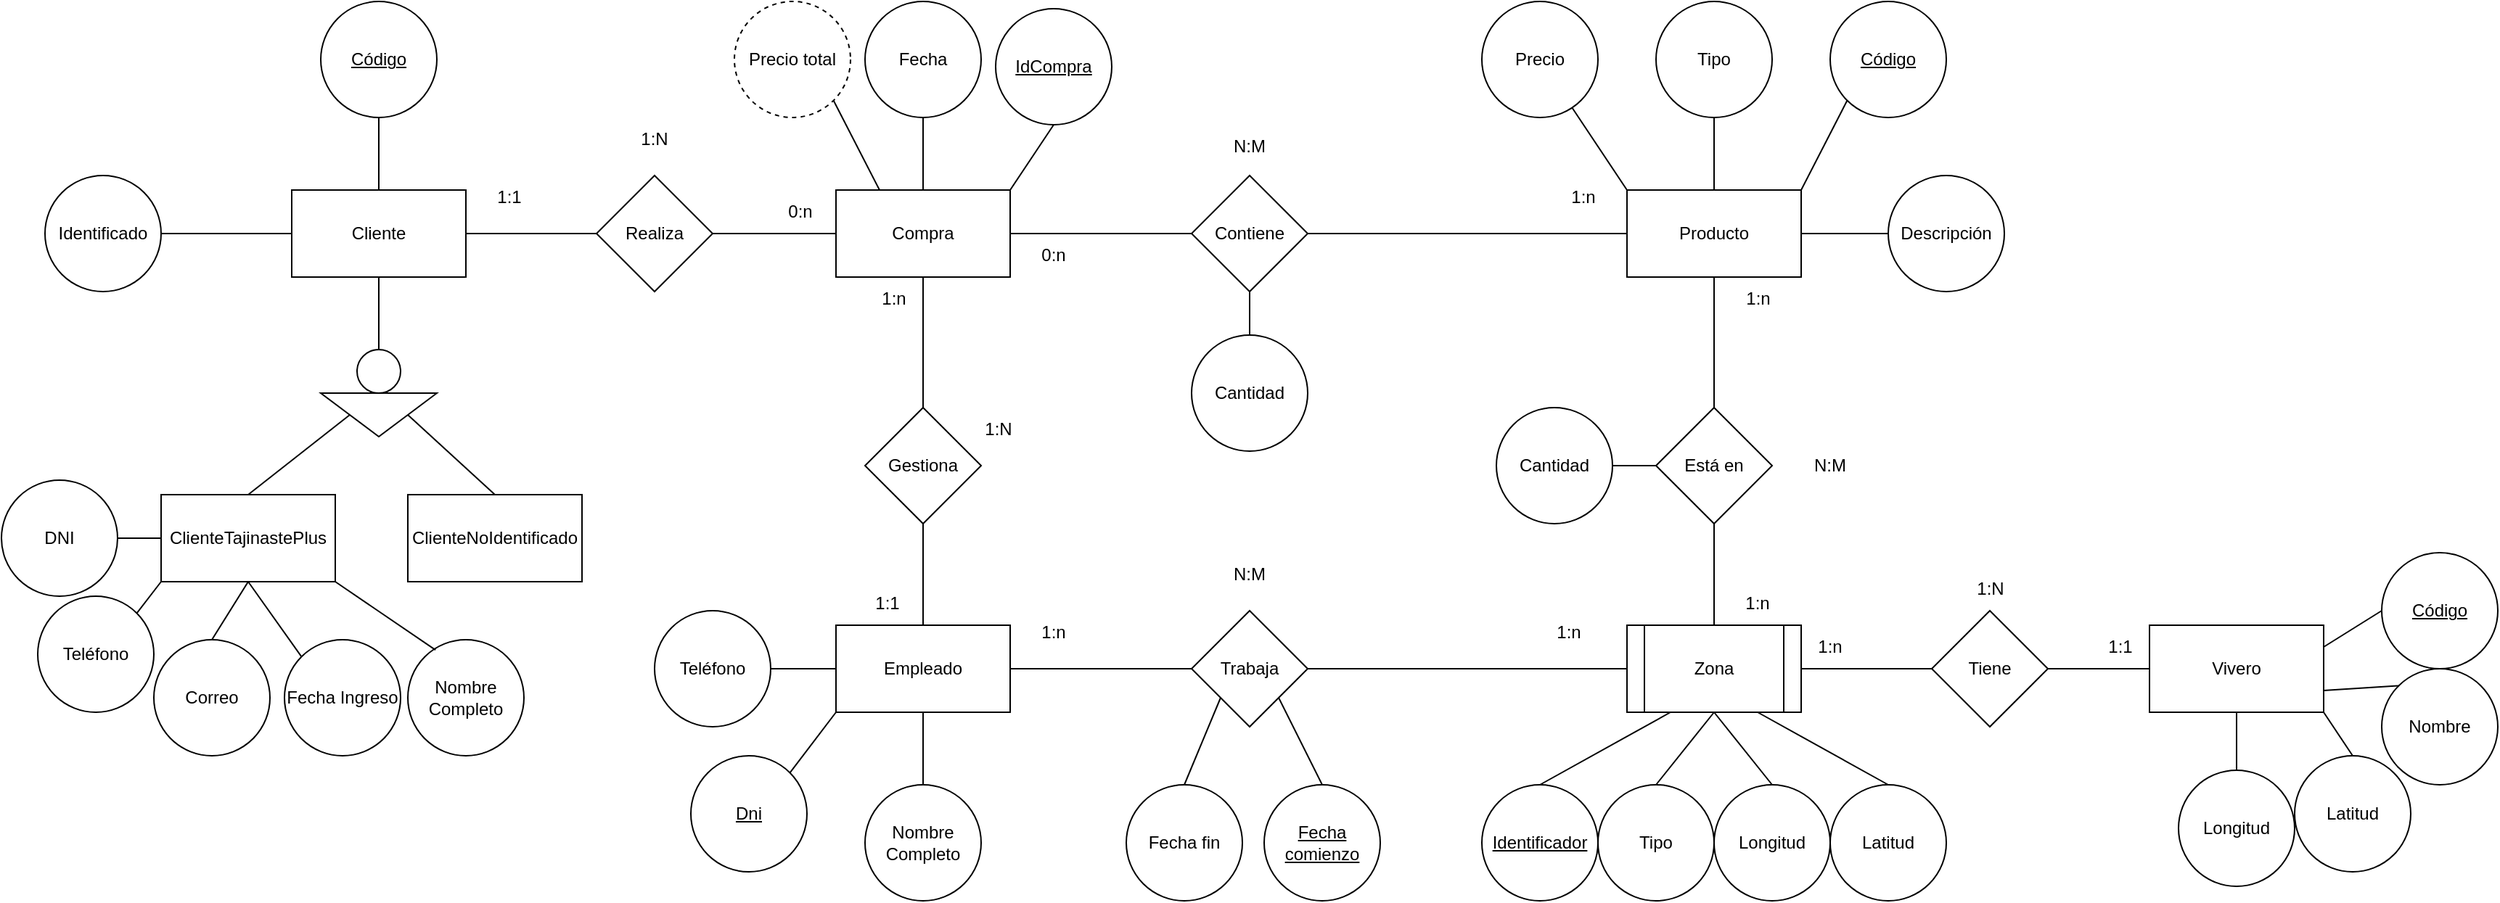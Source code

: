 <mxfile version="28.2.7">
  <diagram name="Página-1" id="2LB8eNJpc_IQiajI4IPt">
    <mxGraphModel dx="2935" dy="535" grid="1" gridSize="10" guides="1" tooltips="1" connect="1" arrows="1" fold="1" page="1" pageScale="1" pageWidth="827" pageHeight="1169" math="0" shadow="0">
      <root>
        <mxCell id="0" />
        <mxCell id="1" parent="0" />
        <mxCell id="6HYCHuuXtSyffhq5qboj-1" value="Vivero" style="rounded=0;whiteSpace=wrap;html=1;" parent="1" vertex="1">
          <mxGeometry x="230" y="870" width="120" height="60" as="geometry" />
        </mxCell>
        <mxCell id="6HYCHuuXtSyffhq5qboj-2" value="Zona" style="shape=process;whiteSpace=wrap;html=1;backgroundOutline=1;" parent="1" vertex="1">
          <mxGeometry x="-130" y="870" width="120" height="60" as="geometry" />
        </mxCell>
        <mxCell id="6HYCHuuXtSyffhq5qboj-3" value="Tiene" style="rhombus;whiteSpace=wrap;html=1;labelPosition=center;verticalLabelPosition=middle;align=center;verticalAlign=middle;" parent="1" vertex="1">
          <mxGeometry x="80" y="860" width="80" height="80" as="geometry" />
        </mxCell>
        <mxCell id="6HYCHuuXtSyffhq5qboj-5" value="&lt;u&gt;Código&lt;/u&gt;" style="ellipse;whiteSpace=wrap;html=1;aspect=fixed;" parent="1" vertex="1">
          <mxGeometry x="390" y="820" width="80" height="80" as="geometry" />
        </mxCell>
        <mxCell id="6HYCHuuXtSyffhq5qboj-6" value="Nombre" style="ellipse;whiteSpace=wrap;html=1;aspect=fixed;" parent="1" vertex="1">
          <mxGeometry x="390" y="900" width="80" height="80" as="geometry" />
        </mxCell>
        <mxCell id="6HYCHuuXtSyffhq5qboj-7" value="Latitud" style="ellipse;whiteSpace=wrap;html=1;aspect=fixed;" parent="1" vertex="1">
          <mxGeometry x="330" y="960" width="80" height="80" as="geometry" />
        </mxCell>
        <mxCell id="6HYCHuuXtSyffhq5qboj-8" value="&lt;div&gt;Longitud&lt;/div&gt;" style="ellipse;whiteSpace=wrap;html=1;aspect=fixed;" parent="1" vertex="1">
          <mxGeometry x="250" y="970" width="80" height="80" as="geometry" />
        </mxCell>
        <mxCell id="6HYCHuuXtSyffhq5qboj-9" value="Latitud" style="ellipse;whiteSpace=wrap;html=1;aspect=fixed;" parent="1" vertex="1">
          <mxGeometry x="10" y="980" width="80" height="80" as="geometry" />
        </mxCell>
        <mxCell id="6HYCHuuXtSyffhq5qboj-10" value="&lt;div&gt;Longitud&lt;/div&gt;" style="ellipse;whiteSpace=wrap;html=1;aspect=fixed;" parent="1" vertex="1">
          <mxGeometry x="-70" y="980" width="80" height="80" as="geometry" />
        </mxCell>
        <mxCell id="6HYCHuuXtSyffhq5qboj-12" value="Producto" style="rounded=0;whiteSpace=wrap;html=1;" parent="1" vertex="1">
          <mxGeometry x="-130" y="570" width="120" height="60" as="geometry" />
        </mxCell>
        <mxCell id="6HYCHuuXtSyffhq5qboj-13" value="Está en" style="rhombus;whiteSpace=wrap;html=1;" parent="1" vertex="1">
          <mxGeometry x="-110" y="720" width="80" height="80" as="geometry" />
        </mxCell>
        <mxCell id="6HYCHuuXtSyffhq5qboj-15" value="&lt;u&gt;Código&lt;/u&gt;" style="ellipse;whiteSpace=wrap;html=1;aspect=fixed;" parent="1" vertex="1">
          <mxGeometry x="10" y="440" width="80" height="80" as="geometry" />
        </mxCell>
        <mxCell id="6HYCHuuXtSyffhq5qboj-16" value="Tipo" style="ellipse;whiteSpace=wrap;html=1;aspect=fixed;" parent="1" vertex="1">
          <mxGeometry x="-110" y="440" width="80" height="80" as="geometry" />
        </mxCell>
        <mxCell id="6HYCHuuXtSyffhq5qboj-17" value="Cantidad" style="ellipse;whiteSpace=wrap;html=1;aspect=fixed;" parent="1" vertex="1">
          <mxGeometry x="-220" y="720" width="80" height="80" as="geometry" />
        </mxCell>
        <mxCell id="6HYCHuuXtSyffhq5qboj-18" value="Empleado" style="rounded=0;whiteSpace=wrap;html=1;" parent="1" vertex="1">
          <mxGeometry x="-675" y="870" width="120" height="60" as="geometry" />
        </mxCell>
        <mxCell id="6HYCHuuXtSyffhq5qboj-19" value="&lt;u&gt;Dni&lt;/u&gt;" style="ellipse;whiteSpace=wrap;html=1;aspect=fixed;" parent="1" vertex="1">
          <mxGeometry x="-775" y="960" width="80" height="80" as="geometry" />
        </mxCell>
        <mxCell id="6HYCHuuXtSyffhq5qboj-20" value="Nombre Completo" style="ellipse;whiteSpace=wrap;html=1;aspect=fixed;" parent="1" vertex="1">
          <mxGeometry x="-655" y="980" width="80" height="80" as="geometry" />
        </mxCell>
        <mxCell id="6HYCHuuXtSyffhq5qboj-21" value="Teléfono" style="ellipse;whiteSpace=wrap;html=1;aspect=fixed;" parent="1" vertex="1">
          <mxGeometry x="-800" y="860" width="80" height="80" as="geometry" />
        </mxCell>
        <mxCell id="6HYCHuuXtSyffhq5qboj-23" value="Cliente" style="rounded=0;whiteSpace=wrap;html=1;direction=east;" parent="1" vertex="1">
          <mxGeometry x="-1050" y="570" width="120" height="60" as="geometry" />
        </mxCell>
        <mxCell id="6HYCHuuXtSyffhq5qboj-24" value="Trabaja" style="rhombus;whiteSpace=wrap;html=1;" parent="1" vertex="1">
          <mxGeometry x="-430" y="860" width="80" height="80" as="geometry" />
        </mxCell>
        <mxCell id="6HYCHuuXtSyffhq5qboj-25" value="&lt;u&gt;Fecha comienzo&lt;/u&gt;" style="ellipse;whiteSpace=wrap;html=1;aspect=fixed;" parent="1" vertex="1">
          <mxGeometry x="-380" y="980" width="80" height="80" as="geometry" />
        </mxCell>
        <mxCell id="6HYCHuuXtSyffhq5qboj-26" value="Fecha fin" style="ellipse;whiteSpace=wrap;html=1;aspect=fixed;" parent="1" vertex="1">
          <mxGeometry x="-475" y="980" width="80" height="80" as="geometry" />
        </mxCell>
        <mxCell id="6HYCHuuXtSyffhq5qboj-27" value="Tipo" style="ellipse;whiteSpace=wrap;html=1;aspect=fixed;" parent="1" vertex="1">
          <mxGeometry x="-150" y="980" width="80" height="80" as="geometry" />
        </mxCell>
        <mxCell id="6HYCHuuXtSyffhq5qboj-28" value="&lt;u&gt;Identificador&lt;/u&gt;" style="ellipse;whiteSpace=wrap;html=1;aspect=fixed;" parent="1" vertex="1">
          <mxGeometry x="-230" y="980" width="80" height="80" as="geometry" />
        </mxCell>
        <mxCell id="6HYCHuuXtSyffhq5qboj-30" value="Compra" style="rounded=0;whiteSpace=wrap;html=1;" parent="1" vertex="1">
          <mxGeometry x="-675" y="570" width="120" height="60" as="geometry" />
        </mxCell>
        <mxCell id="6HYCHuuXtSyffhq5qboj-31" value="&lt;u&gt;IdCompra&lt;/u&gt;" style="ellipse;whiteSpace=wrap;html=1;aspect=fixed;" parent="1" vertex="1">
          <mxGeometry x="-565" y="445" width="80" height="80" as="geometry" />
        </mxCell>
        <mxCell id="6HYCHuuXtSyffhq5qboj-32" value="Precio total" style="ellipse;whiteSpace=wrap;html=1;aspect=fixed;dashed=1;" parent="1" vertex="1">
          <mxGeometry x="-745" y="440" width="80" height="80" as="geometry" />
        </mxCell>
        <mxCell id="6HYCHuuXtSyffhq5qboj-33" value="Fecha" style="ellipse;whiteSpace=wrap;html=1;aspect=fixed;" parent="1" vertex="1">
          <mxGeometry x="-655" y="440" width="80" height="80" as="geometry" />
        </mxCell>
        <mxCell id="6HYCHuuXtSyffhq5qboj-34" value="Gestiona" style="rhombus;whiteSpace=wrap;html=1;" parent="1" vertex="1">
          <mxGeometry x="-655" y="720" width="80" height="80" as="geometry" />
        </mxCell>
        <mxCell id="6HYCHuuXtSyffhq5qboj-37" value="Contiene" style="rhombus;whiteSpace=wrap;html=1;" parent="1" vertex="1">
          <mxGeometry x="-430" y="560" width="80" height="80" as="geometry" />
        </mxCell>
        <mxCell id="6HYCHuuXtSyffhq5qboj-40" value="" style="endArrow=none;html=1;rounded=0;entryX=0.5;entryY=0;entryDx=0;entryDy=0;exitX=0.5;exitY=1;exitDx=0;exitDy=0;" parent="1" source="6HYCHuuXtSyffhq5qboj-30" target="6HYCHuuXtSyffhq5qboj-34" edge="1">
          <mxGeometry width="50" height="50" relative="1" as="geometry">
            <mxPoint x="-350" y="645" as="sourcePoint" />
            <mxPoint x="-300" y="595" as="targetPoint" />
          </mxGeometry>
        </mxCell>
        <mxCell id="6HYCHuuXtSyffhq5qboj-41" value="" style="endArrow=none;html=1;rounded=0;entryX=0.5;entryY=0;entryDx=0;entryDy=0;exitX=0.5;exitY=1;exitDx=0;exitDy=0;" parent="1" source="6HYCHuuXtSyffhq5qboj-34" target="6HYCHuuXtSyffhq5qboj-18" edge="1">
          <mxGeometry width="50" height="50" relative="1" as="geometry">
            <mxPoint x="-340" y="655" as="sourcePoint" />
            <mxPoint x="-290" y="605" as="targetPoint" />
          </mxGeometry>
        </mxCell>
        <mxCell id="6HYCHuuXtSyffhq5qboj-42" value="" style="endArrow=none;html=1;rounded=0;entryX=0;entryY=0.5;entryDx=0;entryDy=0;exitX=1;exitY=0.5;exitDx=0;exitDy=0;" parent="1" source="6HYCHuuXtSyffhq5qboj-18" target="6HYCHuuXtSyffhq5qboj-24" edge="1">
          <mxGeometry width="50" height="50" relative="1" as="geometry">
            <mxPoint x="-330" y="665" as="sourcePoint" />
            <mxPoint x="-280" y="615" as="targetPoint" />
          </mxGeometry>
        </mxCell>
        <mxCell id="6HYCHuuXtSyffhq5qboj-43" value="" style="endArrow=none;html=1;rounded=0;entryX=1;entryY=0.5;entryDx=0;entryDy=0;exitX=0;exitY=0.5;exitDx=0;exitDy=0;" parent="1" source="6HYCHuuXtSyffhq5qboj-2" target="6HYCHuuXtSyffhq5qboj-24" edge="1">
          <mxGeometry width="50" height="50" relative="1" as="geometry">
            <mxPoint x="-320" y="675" as="sourcePoint" />
            <mxPoint x="-270" y="625" as="targetPoint" />
          </mxGeometry>
        </mxCell>
        <mxCell id="6HYCHuuXtSyffhq5qboj-46" value="" style="endArrow=none;html=1;rounded=0;entryX=0;entryY=0.5;entryDx=0;entryDy=0;exitX=1;exitY=0.5;exitDx=0;exitDy=0;" parent="1" source="6HYCHuuXtSyffhq5qboj-30" target="6HYCHuuXtSyffhq5qboj-37" edge="1">
          <mxGeometry width="50" height="50" relative="1" as="geometry">
            <mxPoint x="-290" y="705" as="sourcePoint" />
            <mxPoint x="-240" y="655" as="targetPoint" />
          </mxGeometry>
        </mxCell>
        <mxCell id="6HYCHuuXtSyffhq5qboj-47" value="" style="endArrow=none;html=1;rounded=0;entryX=0;entryY=0.5;entryDx=0;entryDy=0;exitX=1;exitY=0.5;exitDx=0;exitDy=0;" parent="1" source="6HYCHuuXtSyffhq5qboj-37" target="6HYCHuuXtSyffhq5qboj-12" edge="1">
          <mxGeometry width="50" height="50" relative="1" as="geometry">
            <mxPoint x="-200" y="715" as="sourcePoint" />
            <mxPoint x="-150" y="665" as="targetPoint" />
          </mxGeometry>
        </mxCell>
        <mxCell id="6HYCHuuXtSyffhq5qboj-48" value="1:n" style="text;html=1;align=center;verticalAlign=middle;whiteSpace=wrap;rounded=0;" parent="1" vertex="1">
          <mxGeometry x="-555" y="860" width="60" height="30" as="geometry" />
        </mxCell>
        <mxCell id="6HYCHuuXtSyffhq5qboj-49" value="1:n" style="text;html=1;align=center;verticalAlign=middle;whiteSpace=wrap;rounded=0;" parent="1" vertex="1">
          <mxGeometry x="-200" y="860" width="60" height="30" as="geometry" />
        </mxCell>
        <mxCell id="6HYCHuuXtSyffhq5qboj-50" value="N:M" style="text;html=1;align=center;verticalAlign=middle;whiteSpace=wrap;rounded=0;" parent="1" vertex="1">
          <mxGeometry x="-420" y="820" width="60" height="30" as="geometry" />
        </mxCell>
        <mxCell id="6HYCHuuXtSyffhq5qboj-53" value="1:N" style="text;html=1;align=center;verticalAlign=middle;whiteSpace=wrap;rounded=0;" parent="1" vertex="1">
          <mxGeometry x="-593" y="720" width="60" height="30" as="geometry" />
        </mxCell>
        <mxCell id="6HYCHuuXtSyffhq5qboj-57" value="N:M" style="text;html=1;align=center;verticalAlign=middle;whiteSpace=wrap;rounded=0;" parent="1" vertex="1">
          <mxGeometry x="-420" y="525" width="60" height="30" as="geometry" />
        </mxCell>
        <mxCell id="6HYCHuuXtSyffhq5qboj-58" value="Cantidad" style="ellipse;whiteSpace=wrap;html=1;aspect=fixed;" parent="1" vertex="1">
          <mxGeometry x="-430" y="670" width="80" height="80" as="geometry" />
        </mxCell>
        <mxCell id="6HYCHuuXtSyffhq5qboj-59" value="0:n" style="text;html=1;align=center;verticalAlign=middle;whiteSpace=wrap;rounded=0;" parent="1" vertex="1">
          <mxGeometry x="-555" y="600" width="60" height="30" as="geometry" />
        </mxCell>
        <mxCell id="6HYCHuuXtSyffhq5qboj-60" value="1:n" style="text;html=1;align=center;verticalAlign=middle;whiteSpace=wrap;rounded=0;" parent="1" vertex="1">
          <mxGeometry x="-190" y="560" width="60" height="30" as="geometry" />
        </mxCell>
        <mxCell id="6HYCHuuXtSyffhq5qboj-62" value="1:n" style="text;html=1;align=center;verticalAlign=middle;whiteSpace=wrap;rounded=0;" parent="1" vertex="1">
          <mxGeometry x="-665" y="630" width="60" height="30" as="geometry" />
        </mxCell>
        <mxCell id="6HYCHuuXtSyffhq5qboj-64" value="&lt;u&gt;Código&lt;/u&gt;" style="ellipse;whiteSpace=wrap;html=1;aspect=fixed;" parent="1" vertex="1">
          <mxGeometry x="-1030" y="440" width="80" height="80" as="geometry" />
        </mxCell>
        <mxCell id="6HYCHuuXtSyffhq5qboj-65" value="ClienteNoIdentificado" style="rounded=0;whiteSpace=wrap;html=1;" parent="1" vertex="1">
          <mxGeometry x="-970" y="780" width="120" height="60" as="geometry" />
        </mxCell>
        <mxCell id="6HYCHuuXtSyffhq5qboj-66" value="ClienteTajinastePlus" style="rounded=0;whiteSpace=wrap;html=1;" parent="1" vertex="1">
          <mxGeometry x="-1140" y="780" width="120" height="60" as="geometry" />
        </mxCell>
        <mxCell id="6HYCHuuXtSyffhq5qboj-67" value="DNI" style="ellipse;whiteSpace=wrap;html=1;aspect=fixed;" parent="1" vertex="1">
          <mxGeometry x="-1250" y="770" width="80" height="80" as="geometry" />
        </mxCell>
        <mxCell id="6HYCHuuXtSyffhq5qboj-68" value="Correo" style="ellipse;whiteSpace=wrap;html=1;aspect=fixed;" parent="1" vertex="1">
          <mxGeometry x="-1145" y="880" width="80" height="80" as="geometry" />
        </mxCell>
        <mxCell id="6HYCHuuXtSyffhq5qboj-69" value="Teléfono" style="ellipse;whiteSpace=wrap;html=1;aspect=fixed;" parent="1" vertex="1">
          <mxGeometry x="-1225" y="850" width="80" height="80" as="geometry" />
        </mxCell>
        <mxCell id="6HYCHuuXtSyffhq5qboj-70" value="Fecha Ingreso" style="ellipse;whiteSpace=wrap;html=1;aspect=fixed;" parent="1" vertex="1">
          <mxGeometry x="-1055" y="880" width="80" height="80" as="geometry" />
        </mxCell>
        <mxCell id="6HYCHuuXtSyffhq5qboj-71" value="" style="triangle;whiteSpace=wrap;html=1;direction=south;" parent="1" vertex="1">
          <mxGeometry x="-1030" y="710" width="80" height="30" as="geometry" />
        </mxCell>
        <mxCell id="6HYCHuuXtSyffhq5qboj-72" value="" style="ellipse;whiteSpace=wrap;html=1;aspect=fixed;" parent="1" vertex="1">
          <mxGeometry x="-1005" y="680" width="30" height="30" as="geometry" />
        </mxCell>
        <mxCell id="6HYCHuuXtSyffhq5qboj-73" value="" style="endArrow=none;html=1;rounded=0;entryX=0.5;entryY=0;entryDx=0;entryDy=0;exitX=0.5;exitY=0;exitDx=0;exitDy=0;" parent="1" source="6HYCHuuXtSyffhq5qboj-65" target="6HYCHuuXtSyffhq5qboj-71" edge="1">
          <mxGeometry width="50" height="50" relative="1" as="geometry">
            <mxPoint x="-555" y="655" as="sourcePoint" />
            <mxPoint x="-505" y="605" as="targetPoint" />
          </mxGeometry>
        </mxCell>
        <mxCell id="6HYCHuuXtSyffhq5qboj-74" value="" style="endArrow=none;html=1;rounded=0;entryX=0.5;entryY=1;entryDx=0;entryDy=0;exitX=0.5;exitY=0;exitDx=0;exitDy=0;" parent="1" source="6HYCHuuXtSyffhq5qboj-66" target="6HYCHuuXtSyffhq5qboj-71" edge="1">
          <mxGeometry width="50" height="50" relative="1" as="geometry">
            <mxPoint x="-545" y="665" as="sourcePoint" />
            <mxPoint x="-495" y="615" as="targetPoint" />
          </mxGeometry>
        </mxCell>
        <mxCell id="6HYCHuuXtSyffhq5qboj-75" value="" style="endArrow=none;html=1;rounded=0;entryX=0.5;entryY=1;entryDx=0;entryDy=0;exitX=0.5;exitY=0;exitDx=0;exitDy=0;" parent="1" source="6HYCHuuXtSyffhq5qboj-72" target="6HYCHuuXtSyffhq5qboj-23" edge="1">
          <mxGeometry width="50" height="50" relative="1" as="geometry">
            <mxPoint x="-535" y="675" as="sourcePoint" />
            <mxPoint x="-485" y="625" as="targetPoint" />
          </mxGeometry>
        </mxCell>
        <mxCell id="6HYCHuuXtSyffhq5qboj-79" value="Realiza" style="rhombus;whiteSpace=wrap;html=1;" parent="1" vertex="1">
          <mxGeometry x="-840" y="560" width="80" height="80" as="geometry" />
        </mxCell>
        <mxCell id="6HYCHuuXtSyffhq5qboj-80" value="" style="endArrow=none;html=1;rounded=0;entryX=1;entryY=0.5;entryDx=0;entryDy=0;exitX=0;exitY=0.5;exitDx=0;exitDy=0;" parent="1" source="6HYCHuuXtSyffhq5qboj-79" target="6HYCHuuXtSyffhq5qboj-23" edge="1">
          <mxGeometry width="50" height="50" relative="1" as="geometry">
            <mxPoint x="-560" y="640" as="sourcePoint" />
            <mxPoint x="-510" y="590" as="targetPoint" />
          </mxGeometry>
        </mxCell>
        <mxCell id="6HYCHuuXtSyffhq5qboj-83" value="1:1" style="text;html=1;align=center;verticalAlign=middle;whiteSpace=wrap;rounded=0;" parent="1" vertex="1">
          <mxGeometry x="-930" y="560" width="60" height="30" as="geometry" />
        </mxCell>
        <mxCell id="6HYCHuuXtSyffhq5qboj-84" value="1:N" style="text;html=1;align=center;verticalAlign=middle;whiteSpace=wrap;rounded=0;" parent="1" vertex="1">
          <mxGeometry x="-830" y="520" width="60" height="30" as="geometry" />
        </mxCell>
        <mxCell id="6HYCHuuXtSyffhq5qboj-89" value="1:1" style="text;html=1;align=center;verticalAlign=middle;resizable=0;points=[];autosize=1;strokeColor=none;fillColor=none;" parent="1" vertex="1">
          <mxGeometry x="-660" y="840" width="40" height="30" as="geometry" />
        </mxCell>
        <mxCell id="6HYCHuuXtSyffhq5qboj-90" value="" style="endArrow=none;html=1;rounded=0;entryX=1;entryY=0.5;entryDx=0;entryDy=0;exitX=0;exitY=0.5;exitDx=0;exitDy=0;" parent="1" source="6HYCHuuXtSyffhq5qboj-30" target="6HYCHuuXtSyffhq5qboj-79" edge="1">
          <mxGeometry width="50" height="50" relative="1" as="geometry">
            <mxPoint x="-500" y="720" as="sourcePoint" />
            <mxPoint x="-450" y="670" as="targetPoint" />
          </mxGeometry>
        </mxCell>
        <mxCell id="6HYCHuuXtSyffhq5qboj-93" value="0:n" style="text;html=1;align=center;verticalAlign=middle;resizable=0;points=[];autosize=1;strokeColor=none;fillColor=none;" parent="1" vertex="1">
          <mxGeometry x="-720" y="570" width="40" height="30" as="geometry" />
        </mxCell>
        <mxCell id="6HYCHuuXtSyffhq5qboj-94" value="" style="endArrow=none;html=1;rounded=0;entryX=0;entryY=0.5;entryDx=0;entryDy=0;exitX=1;exitY=0.5;exitDx=0;exitDy=0;" parent="1" source="6HYCHuuXtSyffhq5qboj-2" target="6HYCHuuXtSyffhq5qboj-3" edge="1">
          <mxGeometry width="50" height="50" relative="1" as="geometry">
            <mxPoint x="-30" y="940" as="sourcePoint" />
            <mxPoint x="20" y="890" as="targetPoint" />
          </mxGeometry>
        </mxCell>
        <mxCell id="6HYCHuuXtSyffhq5qboj-95" value="" style="endArrow=none;html=1;rounded=0;entryX=0;entryY=0.5;entryDx=0;entryDy=0;exitX=1;exitY=0.5;exitDx=0;exitDy=0;" parent="1" source="6HYCHuuXtSyffhq5qboj-3" target="6HYCHuuXtSyffhq5qboj-1" edge="1">
          <mxGeometry width="50" height="50" relative="1" as="geometry">
            <mxPoint x="-20" y="950" as="sourcePoint" />
            <mxPoint x="30" y="900" as="targetPoint" />
          </mxGeometry>
        </mxCell>
        <mxCell id="6HYCHuuXtSyffhq5qboj-96" value="1:n" style="text;html=1;align=center;verticalAlign=middle;whiteSpace=wrap;rounded=0;" parent="1" vertex="1">
          <mxGeometry x="-20" y="870" width="60" height="30" as="geometry" />
        </mxCell>
        <mxCell id="6HYCHuuXtSyffhq5qboj-97" value="1:1" style="text;html=1;align=center;verticalAlign=middle;whiteSpace=wrap;rounded=0;" parent="1" vertex="1">
          <mxGeometry x="180" y="870" width="60" height="30" as="geometry" />
        </mxCell>
        <mxCell id="6HYCHuuXtSyffhq5qboj-98" value="1:N" style="text;html=1;align=center;verticalAlign=middle;resizable=0;points=[];autosize=1;strokeColor=none;fillColor=none;" parent="1" vertex="1">
          <mxGeometry x="100" y="830" width="40" height="30" as="geometry" />
        </mxCell>
        <mxCell id="6HYCHuuXtSyffhq5qboj-99" value="" style="endArrow=none;html=1;rounded=0;entryX=0.5;entryY=1;entryDx=0;entryDy=0;exitX=0.5;exitY=0;exitDx=0;exitDy=0;" parent="1" source="6HYCHuuXtSyffhq5qboj-2" target="6HYCHuuXtSyffhq5qboj-13" edge="1">
          <mxGeometry width="50" height="50" relative="1" as="geometry">
            <mxPoint x="-150" y="870" as="sourcePoint" />
            <mxPoint x="-100" y="820" as="targetPoint" />
          </mxGeometry>
        </mxCell>
        <mxCell id="6HYCHuuXtSyffhq5qboj-100" value="" style="endArrow=none;html=1;rounded=0;entryX=0.5;entryY=1;entryDx=0;entryDy=0;exitX=0.5;exitY=0;exitDx=0;exitDy=0;" parent="1" source="6HYCHuuXtSyffhq5qboj-13" target="6HYCHuuXtSyffhq5qboj-12" edge="1">
          <mxGeometry width="50" height="50" relative="1" as="geometry">
            <mxPoint x="-140" y="880" as="sourcePoint" />
            <mxPoint x="-90" y="830" as="targetPoint" />
          </mxGeometry>
        </mxCell>
        <mxCell id="6HYCHuuXtSyffhq5qboj-101" value="1:n" style="text;html=1;align=center;verticalAlign=middle;whiteSpace=wrap;rounded=0;" parent="1" vertex="1">
          <mxGeometry x="-70" y="840" width="60" height="30" as="geometry" />
        </mxCell>
        <mxCell id="6HYCHuuXtSyffhq5qboj-102" value="1:n" style="text;html=1;align=center;verticalAlign=middle;resizable=0;points=[];autosize=1;strokeColor=none;fillColor=none;" parent="1" vertex="1">
          <mxGeometry x="-60" y="630" width="40" height="30" as="geometry" />
        </mxCell>
        <mxCell id="6HYCHuuXtSyffhq5qboj-103" value="N:M" style="text;html=1;align=center;verticalAlign=middle;whiteSpace=wrap;rounded=0;" parent="1" vertex="1">
          <mxGeometry x="-20" y="745" width="60" height="30" as="geometry" />
        </mxCell>
        <mxCell id="6HYCHuuXtSyffhq5qboj-104" value="" style="endArrow=none;html=1;rounded=0;entryX=0;entryY=0.5;entryDx=0;entryDy=0;exitX=1;exitY=0.5;exitDx=0;exitDy=0;" parent="1" source="6HYCHuuXtSyffhq5qboj-21" target="6HYCHuuXtSyffhq5qboj-18" edge="1">
          <mxGeometry width="50" height="50" relative="1" as="geometry">
            <mxPoint x="-570" y="1015" as="sourcePoint" />
            <mxPoint x="-520" y="965" as="targetPoint" />
          </mxGeometry>
        </mxCell>
        <mxCell id="6HYCHuuXtSyffhq5qboj-105" value="" style="endArrow=none;html=1;rounded=0;entryX=0;entryY=1;entryDx=0;entryDy=0;exitX=1;exitY=0;exitDx=0;exitDy=0;" parent="1" source="6HYCHuuXtSyffhq5qboj-19" target="6HYCHuuXtSyffhq5qboj-18" edge="1">
          <mxGeometry width="50" height="50" relative="1" as="geometry">
            <mxPoint x="-560" y="1025" as="sourcePoint" />
            <mxPoint x="-510" y="975" as="targetPoint" />
          </mxGeometry>
        </mxCell>
        <mxCell id="6HYCHuuXtSyffhq5qboj-106" value="" style="endArrow=none;html=1;rounded=0;entryX=0.5;entryY=1;entryDx=0;entryDy=0;exitX=0.5;exitY=0;exitDx=0;exitDy=0;" parent="1" source="6HYCHuuXtSyffhq5qboj-20" target="6HYCHuuXtSyffhq5qboj-18" edge="1">
          <mxGeometry width="50" height="50" relative="1" as="geometry">
            <mxPoint x="-550" y="1035" as="sourcePoint" />
            <mxPoint x="-500" y="985" as="targetPoint" />
          </mxGeometry>
        </mxCell>
        <mxCell id="6HYCHuuXtSyffhq5qboj-109" value="" style="endArrow=none;html=1;rounded=0;exitX=1;exitY=1;exitDx=0;exitDy=0;entryX=0.25;entryY=0;entryDx=0;entryDy=0;" parent="1" source="6HYCHuuXtSyffhq5qboj-32" target="6HYCHuuXtSyffhq5qboj-30" edge="1">
          <mxGeometry width="50" height="50" relative="1" as="geometry">
            <mxPoint x="-650" y="700" as="sourcePoint" />
            <mxPoint x="-600" y="650" as="targetPoint" />
          </mxGeometry>
        </mxCell>
        <mxCell id="6HYCHuuXtSyffhq5qboj-110" value="" style="endArrow=none;html=1;rounded=0;entryX=0.5;entryY=0;entryDx=0;entryDy=0;exitX=0.5;exitY=1;exitDx=0;exitDy=0;" parent="1" source="6HYCHuuXtSyffhq5qboj-33" target="6HYCHuuXtSyffhq5qboj-30" edge="1">
          <mxGeometry width="50" height="50" relative="1" as="geometry">
            <mxPoint x="-640" y="710" as="sourcePoint" />
            <mxPoint x="-590" y="660" as="targetPoint" />
          </mxGeometry>
        </mxCell>
        <mxCell id="6HYCHuuXtSyffhq5qboj-111" value="" style="endArrow=none;html=1;rounded=0;entryX=1;entryY=0;entryDx=0;entryDy=0;exitX=0.5;exitY=1;exitDx=0;exitDy=0;" parent="1" source="6HYCHuuXtSyffhq5qboj-31" target="6HYCHuuXtSyffhq5qboj-30" edge="1">
          <mxGeometry width="50" height="50" relative="1" as="geometry">
            <mxPoint x="-630" y="720" as="sourcePoint" />
            <mxPoint x="-580" y="670" as="targetPoint" />
          </mxGeometry>
        </mxCell>
        <mxCell id="6HYCHuuXtSyffhq5qboj-112" value="" style="endArrow=none;html=1;rounded=0;entryX=0.5;entryY=1;entryDx=0;entryDy=0;exitX=0.5;exitY=0;exitDx=0;exitDy=0;" parent="1" source="6HYCHuuXtSyffhq5qboj-23" target="6HYCHuuXtSyffhq5qboj-64" edge="1">
          <mxGeometry width="50" height="50" relative="1" as="geometry">
            <mxPoint x="-550" y="170" as="sourcePoint" />
            <mxPoint x="-500" y="120" as="targetPoint" />
          </mxGeometry>
        </mxCell>
        <mxCell id="6HYCHuuXtSyffhq5qboj-113" value="" style="endArrow=none;html=1;rounded=0;exitX=1;exitY=0;exitDx=0;exitDy=0;entryX=0;entryY=1;entryDx=0;entryDy=0;" parent="1" source="6HYCHuuXtSyffhq5qboj-69" target="6HYCHuuXtSyffhq5qboj-66" edge="1">
          <mxGeometry width="50" height="50" relative="1" as="geometry">
            <mxPoint x="-440" y="380" as="sourcePoint" />
            <mxPoint x="-390" y="330" as="targetPoint" />
          </mxGeometry>
        </mxCell>
        <mxCell id="6HYCHuuXtSyffhq5qboj-114" value="" style="endArrow=none;html=1;rounded=0;exitX=0.5;exitY=1;exitDx=0;exitDy=0;entryX=0.5;entryY=0;entryDx=0;entryDy=0;" parent="1" source="6HYCHuuXtSyffhq5qboj-66" target="6HYCHuuXtSyffhq5qboj-68" edge="1">
          <mxGeometry width="50" height="50" relative="1" as="geometry">
            <mxPoint x="-430" y="390" as="sourcePoint" />
            <mxPoint x="-380" y="340" as="targetPoint" />
          </mxGeometry>
        </mxCell>
        <mxCell id="6HYCHuuXtSyffhq5qboj-115" value="" style="endArrow=none;html=1;rounded=0;entryX=0;entryY=0;entryDx=0;entryDy=0;exitX=0.5;exitY=1;exitDx=0;exitDy=0;" parent="1" source="6HYCHuuXtSyffhq5qboj-66" target="6HYCHuuXtSyffhq5qboj-70" edge="1">
          <mxGeometry width="50" height="50" relative="1" as="geometry">
            <mxPoint x="-463" y="460" as="sourcePoint" />
            <mxPoint x="-413" y="410" as="targetPoint" />
          </mxGeometry>
        </mxCell>
        <mxCell id="6HYCHuuXtSyffhq5qboj-116" value="" style="endArrow=none;html=1;rounded=0;exitX=1;exitY=0.5;exitDx=0;exitDy=0;entryX=0;entryY=0.5;entryDx=0;entryDy=0;" parent="1" source="6HYCHuuXtSyffhq5qboj-67" target="6HYCHuuXtSyffhq5qboj-66" edge="1">
          <mxGeometry width="50" height="50" relative="1" as="geometry">
            <mxPoint x="-410" y="410" as="sourcePoint" />
            <mxPoint x="-360" y="360" as="targetPoint" />
          </mxGeometry>
        </mxCell>
        <mxCell id="6HYCHuuXtSyffhq5qboj-117" value="" style="endArrow=none;html=1;rounded=0;entryX=0.5;entryY=1;entryDx=0;entryDy=0;exitX=0.5;exitY=0;exitDx=0;exitDy=0;" parent="1" source="6HYCHuuXtSyffhq5qboj-58" target="6HYCHuuXtSyffhq5qboj-37" edge="1">
          <mxGeometry width="50" height="50" relative="1" as="geometry">
            <mxPoint x="-340" y="690" as="sourcePoint" />
            <mxPoint x="-290" y="640" as="targetPoint" />
          </mxGeometry>
        </mxCell>
        <mxCell id="6HYCHuuXtSyffhq5qboj-118" value="" style="endArrow=none;html=1;rounded=0;entryX=0;entryY=0.5;entryDx=0;entryDy=0;exitX=1;exitY=0.5;exitDx=0;exitDy=0;" parent="1" source="6HYCHuuXtSyffhq5qboj-17" target="6HYCHuuXtSyffhq5qboj-13" edge="1">
          <mxGeometry width="50" height="50" relative="1" as="geometry">
            <mxPoint x="-340" y="690" as="sourcePoint" />
            <mxPoint x="-290" y="640" as="targetPoint" />
          </mxGeometry>
        </mxCell>
        <mxCell id="6HYCHuuXtSyffhq5qboj-119" value="" style="endArrow=none;html=1;rounded=0;entryX=0;entryY=1;entryDx=0;entryDy=0;exitX=1;exitY=0;exitDx=0;exitDy=0;" parent="1" source="6HYCHuuXtSyffhq5qboj-12" target="6HYCHuuXtSyffhq5qboj-15" edge="1">
          <mxGeometry width="50" height="50" relative="1" as="geometry">
            <mxPoint x="30" y="640" as="sourcePoint" />
            <mxPoint x="80" y="590" as="targetPoint" />
          </mxGeometry>
        </mxCell>
        <mxCell id="6HYCHuuXtSyffhq5qboj-120" value="" style="endArrow=none;html=1;rounded=0;entryX=0.5;entryY=1;entryDx=0;entryDy=0;exitX=0.5;exitY=0;exitDx=0;exitDy=0;" parent="1" source="6HYCHuuXtSyffhq5qboj-12" target="6HYCHuuXtSyffhq5qboj-16" edge="1">
          <mxGeometry width="50" height="50" relative="1" as="geometry">
            <mxPoint x="-210" y="800" as="sourcePoint" />
            <mxPoint x="-160" y="750" as="targetPoint" />
          </mxGeometry>
        </mxCell>
        <mxCell id="6HYCHuuXtSyffhq5qboj-121" value="" style="endArrow=none;html=1;rounded=0;entryX=0.5;entryY=1;entryDx=0;entryDy=0;exitX=0.5;exitY=0;exitDx=0;exitDy=0;" parent="1" source="6HYCHuuXtSyffhq5qboj-8" target="6HYCHuuXtSyffhq5qboj-1" edge="1">
          <mxGeometry width="50" height="50" relative="1" as="geometry">
            <mxPoint x="220" y="910" as="sourcePoint" />
            <mxPoint x="270" y="860" as="targetPoint" />
          </mxGeometry>
        </mxCell>
        <mxCell id="6HYCHuuXtSyffhq5qboj-122" value="" style="endArrow=none;html=1;rounded=0;entryX=1;entryY=1;entryDx=0;entryDy=0;exitX=0.5;exitY=0;exitDx=0;exitDy=0;" parent="1" source="6HYCHuuXtSyffhq5qboj-7" target="6HYCHuuXtSyffhq5qboj-1" edge="1">
          <mxGeometry width="50" height="50" relative="1" as="geometry">
            <mxPoint x="230" y="920" as="sourcePoint" />
            <mxPoint x="280" y="870" as="targetPoint" />
          </mxGeometry>
        </mxCell>
        <mxCell id="6HYCHuuXtSyffhq5qboj-123" value="" style="endArrow=none;html=1;rounded=0;entryX=0;entryY=0;entryDx=0;entryDy=0;exitX=1;exitY=0.75;exitDx=0;exitDy=0;" parent="1" source="6HYCHuuXtSyffhq5qboj-1" target="6HYCHuuXtSyffhq5qboj-6" edge="1">
          <mxGeometry width="50" height="50" relative="1" as="geometry">
            <mxPoint x="240" y="930" as="sourcePoint" />
            <mxPoint x="290" y="880" as="targetPoint" />
          </mxGeometry>
        </mxCell>
        <mxCell id="6HYCHuuXtSyffhq5qboj-124" value="" style="endArrow=none;html=1;rounded=0;entryX=0;entryY=0.5;entryDx=0;entryDy=0;exitX=1;exitY=0.25;exitDx=0;exitDy=0;" parent="1" source="6HYCHuuXtSyffhq5qboj-1" target="6HYCHuuXtSyffhq5qboj-5" edge="1">
          <mxGeometry width="50" height="50" relative="1" as="geometry">
            <mxPoint x="250" y="940" as="sourcePoint" />
            <mxPoint x="300" y="890" as="targetPoint" />
          </mxGeometry>
        </mxCell>
        <mxCell id="6HYCHuuXtSyffhq5qboj-125" value="" style="endArrow=none;html=1;rounded=0;entryX=0;entryY=1;entryDx=0;entryDy=0;exitX=0.5;exitY=0;exitDx=0;exitDy=0;" parent="1" source="6HYCHuuXtSyffhq5qboj-26" target="6HYCHuuXtSyffhq5qboj-24" edge="1">
          <mxGeometry width="50" height="50" relative="1" as="geometry">
            <mxPoint x="-460" y="970" as="sourcePoint" />
            <mxPoint x="-410" y="920" as="targetPoint" />
          </mxGeometry>
        </mxCell>
        <mxCell id="6HYCHuuXtSyffhq5qboj-126" value="" style="endArrow=none;html=1;rounded=0;entryX=1;entryY=1;entryDx=0;entryDy=0;exitX=0.5;exitY=0;exitDx=0;exitDy=0;" parent="1" source="6HYCHuuXtSyffhq5qboj-25" target="6HYCHuuXtSyffhq5qboj-24" edge="1">
          <mxGeometry width="50" height="50" relative="1" as="geometry">
            <mxPoint x="-310" y="960" as="sourcePoint" />
            <mxPoint x="-260" y="910" as="targetPoint" />
          </mxGeometry>
        </mxCell>
        <mxCell id="6HYCHuuXtSyffhq5qboj-127" value="" style="endArrow=none;html=1;rounded=0;entryX=0.5;entryY=1;entryDx=0;entryDy=0;exitX=0.5;exitY=0;exitDx=0;exitDy=0;" parent="1" source="6HYCHuuXtSyffhq5qboj-27" target="6HYCHuuXtSyffhq5qboj-2" edge="1">
          <mxGeometry width="50" height="50" relative="1" as="geometry">
            <mxPoint x="90" y="1110" as="sourcePoint" />
            <mxPoint x="140" y="1060" as="targetPoint" />
          </mxGeometry>
        </mxCell>
        <mxCell id="6HYCHuuXtSyffhq5qboj-128" value="" style="endArrow=none;html=1;rounded=0;entryX=0.5;entryY=1;entryDx=0;entryDy=0;exitX=0.5;exitY=0;exitDx=0;exitDy=0;" parent="1" source="6HYCHuuXtSyffhq5qboj-10" target="6HYCHuuXtSyffhq5qboj-2" edge="1">
          <mxGeometry width="50" height="50" relative="1" as="geometry">
            <mxPoint x="100" y="1120" as="sourcePoint" />
            <mxPoint x="150" y="1070" as="targetPoint" />
          </mxGeometry>
        </mxCell>
        <mxCell id="6HYCHuuXtSyffhq5qboj-129" value="" style="endArrow=none;html=1;rounded=0;entryX=0.75;entryY=1;entryDx=0;entryDy=0;exitX=0.5;exitY=0;exitDx=0;exitDy=0;" parent="1" source="6HYCHuuXtSyffhq5qboj-9" target="6HYCHuuXtSyffhq5qboj-2" edge="1">
          <mxGeometry width="50" height="50" relative="1" as="geometry">
            <mxPoint x="110" y="1130" as="sourcePoint" />
            <mxPoint x="160" y="1080" as="targetPoint" />
          </mxGeometry>
        </mxCell>
        <mxCell id="6HYCHuuXtSyffhq5qboj-130" value="" style="endArrow=none;html=1;rounded=0;entryX=0.25;entryY=1;entryDx=0;entryDy=0;exitX=0.5;exitY=0;exitDx=0;exitDy=0;" parent="1" source="6HYCHuuXtSyffhq5qboj-28" target="6HYCHuuXtSyffhq5qboj-2" edge="1">
          <mxGeometry width="50" height="50" relative="1" as="geometry">
            <mxPoint x="120" y="1140" as="sourcePoint" />
            <mxPoint x="170" y="1090" as="targetPoint" />
          </mxGeometry>
        </mxCell>
        <mxCell id="M2H-ey_mgtbqknScUu9n-1" value="Nombre&lt;br&gt;Completo" style="ellipse;whiteSpace=wrap;html=1;aspect=fixed;" parent="1" vertex="1">
          <mxGeometry x="-970" y="880" width="80" height="80" as="geometry" />
        </mxCell>
        <mxCell id="M2H-ey_mgtbqknScUu9n-2" value="" style="endArrow=none;html=1;rounded=0;entryX=0.238;entryY=0.088;entryDx=0;entryDy=0;exitX=1;exitY=1;exitDx=0;exitDy=0;entryPerimeter=0;" parent="1" source="6HYCHuuXtSyffhq5qboj-66" target="M2H-ey_mgtbqknScUu9n-1" edge="1">
          <mxGeometry width="50" height="50" relative="1" as="geometry">
            <mxPoint x="-1020" y="870" as="sourcePoint" />
            <mxPoint x="-983" y="922" as="targetPoint" />
          </mxGeometry>
        </mxCell>
        <mxCell id="M2H-ey_mgtbqknScUu9n-3" value="Precio" style="ellipse;whiteSpace=wrap;html=1;aspect=fixed;" parent="1" vertex="1">
          <mxGeometry x="-230" y="440" width="80" height="80" as="geometry" />
        </mxCell>
        <mxCell id="M2H-ey_mgtbqknScUu9n-4" value="" style="endArrow=none;html=1;rounded=0;exitX=0;exitY=0;exitDx=0;exitDy=0;" parent="1" source="6HYCHuuXtSyffhq5qboj-12" target="M2H-ey_mgtbqknScUu9n-3" edge="1">
          <mxGeometry width="50" height="50" relative="1" as="geometry">
            <mxPoint x="-70" y="600" as="sourcePoint" />
            <mxPoint x="-70" y="550" as="targetPoint" />
          </mxGeometry>
        </mxCell>
        <mxCell id="M2H-ey_mgtbqknScUu9n-6" value="&lt;div&gt;Descripción&lt;/div&gt;" style="ellipse;whiteSpace=wrap;html=1;aspect=fixed;" parent="1" vertex="1">
          <mxGeometry x="50" y="560" width="80" height="80" as="geometry" />
        </mxCell>
        <mxCell id="M2H-ey_mgtbqknScUu9n-7" value="" style="endArrow=none;html=1;rounded=0;entryX=0;entryY=0.5;entryDx=0;entryDy=0;exitX=1;exitY=0.5;exitDx=0;exitDy=0;" parent="1" source="6HYCHuuXtSyffhq5qboj-12" target="M2H-ey_mgtbqknScUu9n-6" edge="1">
          <mxGeometry width="50" height="50" relative="1" as="geometry">
            <mxPoint x="10" y="602" as="sourcePoint" />
            <mxPoint x="42" y="540" as="targetPoint" />
          </mxGeometry>
        </mxCell>
        <mxCell id="DhNcV1jzYwqw7QJ_wAd7-1" value="Identificado" style="ellipse;whiteSpace=wrap;html=1;aspect=fixed;" vertex="1" parent="1">
          <mxGeometry x="-1220" y="560" width="80" height="80" as="geometry" />
        </mxCell>
        <mxCell id="DhNcV1jzYwqw7QJ_wAd7-2" value="" style="endArrow=none;html=1;rounded=0;entryX=0;entryY=0.5;entryDx=0;entryDy=0;exitX=1;exitY=0.5;exitDx=0;exitDy=0;" edge="1" parent="1" source="DhNcV1jzYwqw7QJ_wAd7-1" target="6HYCHuuXtSyffhq5qboj-23">
          <mxGeometry width="50" height="50" relative="1" as="geometry">
            <mxPoint x="-1070" y="805" as="sourcePoint" />
            <mxPoint x="-1000" y="750" as="targetPoint" />
          </mxGeometry>
        </mxCell>
      </root>
    </mxGraphModel>
  </diagram>
</mxfile>
